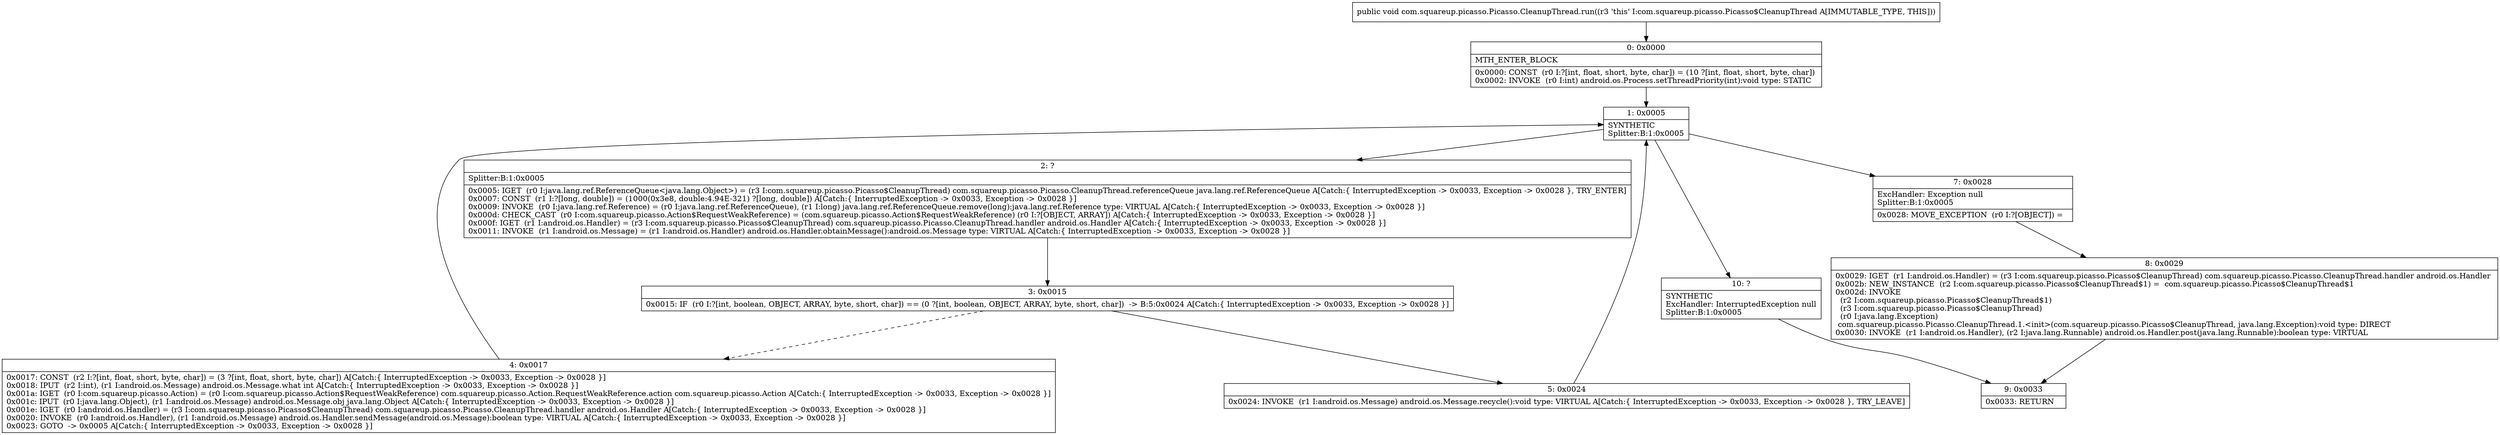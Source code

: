 digraph "CFG forcom.squareup.picasso.Picasso.CleanupThread.run()V" {
Node_0 [shape=record,label="{0\:\ 0x0000|MTH_ENTER_BLOCK\l|0x0000: CONST  (r0 I:?[int, float, short, byte, char]) = (10 ?[int, float, short, byte, char]) \l0x0002: INVOKE  (r0 I:int) android.os.Process.setThreadPriority(int):void type: STATIC \l}"];
Node_1 [shape=record,label="{1\:\ 0x0005|SYNTHETIC\lSplitter:B:1:0x0005\l}"];
Node_2 [shape=record,label="{2\:\ ?|Splitter:B:1:0x0005\l|0x0005: IGET  (r0 I:java.lang.ref.ReferenceQueue\<java.lang.Object\>) = (r3 I:com.squareup.picasso.Picasso$CleanupThread) com.squareup.picasso.Picasso.CleanupThread.referenceQueue java.lang.ref.ReferenceQueue A[Catch:\{ InterruptedException \-\> 0x0033, Exception \-\> 0x0028 \}, TRY_ENTER]\l0x0007: CONST  (r1 I:?[long, double]) = (1000(0x3e8, double:4.94E\-321) ?[long, double]) A[Catch:\{ InterruptedException \-\> 0x0033, Exception \-\> 0x0028 \}]\l0x0009: INVOKE  (r0 I:java.lang.ref.Reference) = (r0 I:java.lang.ref.ReferenceQueue), (r1 I:long) java.lang.ref.ReferenceQueue.remove(long):java.lang.ref.Reference type: VIRTUAL A[Catch:\{ InterruptedException \-\> 0x0033, Exception \-\> 0x0028 \}]\l0x000d: CHECK_CAST  (r0 I:com.squareup.picasso.Action$RequestWeakReference) = (com.squareup.picasso.Action$RequestWeakReference) (r0 I:?[OBJECT, ARRAY]) A[Catch:\{ InterruptedException \-\> 0x0033, Exception \-\> 0x0028 \}]\l0x000f: IGET  (r1 I:android.os.Handler) = (r3 I:com.squareup.picasso.Picasso$CleanupThread) com.squareup.picasso.Picasso.CleanupThread.handler android.os.Handler A[Catch:\{ InterruptedException \-\> 0x0033, Exception \-\> 0x0028 \}]\l0x0011: INVOKE  (r1 I:android.os.Message) = (r1 I:android.os.Handler) android.os.Handler.obtainMessage():android.os.Message type: VIRTUAL A[Catch:\{ InterruptedException \-\> 0x0033, Exception \-\> 0x0028 \}]\l}"];
Node_3 [shape=record,label="{3\:\ 0x0015|0x0015: IF  (r0 I:?[int, boolean, OBJECT, ARRAY, byte, short, char]) == (0 ?[int, boolean, OBJECT, ARRAY, byte, short, char])  \-\> B:5:0x0024 A[Catch:\{ InterruptedException \-\> 0x0033, Exception \-\> 0x0028 \}]\l}"];
Node_4 [shape=record,label="{4\:\ 0x0017|0x0017: CONST  (r2 I:?[int, float, short, byte, char]) = (3 ?[int, float, short, byte, char]) A[Catch:\{ InterruptedException \-\> 0x0033, Exception \-\> 0x0028 \}]\l0x0018: IPUT  (r2 I:int), (r1 I:android.os.Message) android.os.Message.what int A[Catch:\{ InterruptedException \-\> 0x0033, Exception \-\> 0x0028 \}]\l0x001a: IGET  (r0 I:com.squareup.picasso.Action) = (r0 I:com.squareup.picasso.Action$RequestWeakReference) com.squareup.picasso.Action.RequestWeakReference.action com.squareup.picasso.Action A[Catch:\{ InterruptedException \-\> 0x0033, Exception \-\> 0x0028 \}]\l0x001c: IPUT  (r0 I:java.lang.Object), (r1 I:android.os.Message) android.os.Message.obj java.lang.Object A[Catch:\{ InterruptedException \-\> 0x0033, Exception \-\> 0x0028 \}]\l0x001e: IGET  (r0 I:android.os.Handler) = (r3 I:com.squareup.picasso.Picasso$CleanupThread) com.squareup.picasso.Picasso.CleanupThread.handler android.os.Handler A[Catch:\{ InterruptedException \-\> 0x0033, Exception \-\> 0x0028 \}]\l0x0020: INVOKE  (r0 I:android.os.Handler), (r1 I:android.os.Message) android.os.Handler.sendMessage(android.os.Message):boolean type: VIRTUAL A[Catch:\{ InterruptedException \-\> 0x0033, Exception \-\> 0x0028 \}]\l0x0023: GOTO  \-\> 0x0005 A[Catch:\{ InterruptedException \-\> 0x0033, Exception \-\> 0x0028 \}]\l}"];
Node_5 [shape=record,label="{5\:\ 0x0024|0x0024: INVOKE  (r1 I:android.os.Message) android.os.Message.recycle():void type: VIRTUAL A[Catch:\{ InterruptedException \-\> 0x0033, Exception \-\> 0x0028 \}, TRY_LEAVE]\l}"];
Node_7 [shape=record,label="{7\:\ 0x0028|ExcHandler: Exception null\lSplitter:B:1:0x0005\l|0x0028: MOVE_EXCEPTION  (r0 I:?[OBJECT]) =  \l}"];
Node_8 [shape=record,label="{8\:\ 0x0029|0x0029: IGET  (r1 I:android.os.Handler) = (r3 I:com.squareup.picasso.Picasso$CleanupThread) com.squareup.picasso.Picasso.CleanupThread.handler android.os.Handler \l0x002b: NEW_INSTANCE  (r2 I:com.squareup.picasso.Picasso$CleanupThread$1) =  com.squareup.picasso.Picasso$CleanupThread$1 \l0x002d: INVOKE  \l  (r2 I:com.squareup.picasso.Picasso$CleanupThread$1)\l  (r3 I:com.squareup.picasso.Picasso$CleanupThread)\l  (r0 I:java.lang.Exception)\l com.squareup.picasso.Picasso.CleanupThread.1.\<init\>(com.squareup.picasso.Picasso$CleanupThread, java.lang.Exception):void type: DIRECT \l0x0030: INVOKE  (r1 I:android.os.Handler), (r2 I:java.lang.Runnable) android.os.Handler.post(java.lang.Runnable):boolean type: VIRTUAL \l}"];
Node_9 [shape=record,label="{9\:\ 0x0033|0x0033: RETURN   \l}"];
Node_10 [shape=record,label="{10\:\ ?|SYNTHETIC\lExcHandler: InterruptedException null\lSplitter:B:1:0x0005\l}"];
MethodNode[shape=record,label="{public void com.squareup.picasso.Picasso.CleanupThread.run((r3 'this' I:com.squareup.picasso.Picasso$CleanupThread A[IMMUTABLE_TYPE, THIS])) }"];
MethodNode -> Node_0;
Node_0 -> Node_1;
Node_1 -> Node_2;
Node_1 -> Node_10;
Node_1 -> Node_7;
Node_2 -> Node_3;
Node_3 -> Node_4[style=dashed];
Node_3 -> Node_5;
Node_4 -> Node_1;
Node_5 -> Node_1;
Node_7 -> Node_8;
Node_8 -> Node_9;
Node_10 -> Node_9;
}

